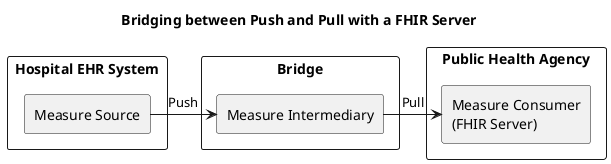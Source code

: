@startuml
title Bridging between Push and Pull with a FHIR Server
rectangle "Hospital EHR System" as Hospital {
agent "Measure Source" as MeasureSource
}
rectangle Bridge {
agent "Measure Intermediary" as MeasureIntermediary
}
rectangle "Public Health Agency" as Agency {
agent "Measure Consumer\n(FHIR Server)" as MeasureConsumer
}


MeasureSource -> MeasureIntermediary : Push
MeasureIntermediary -> MeasureConsumer : Pull


@enduml
